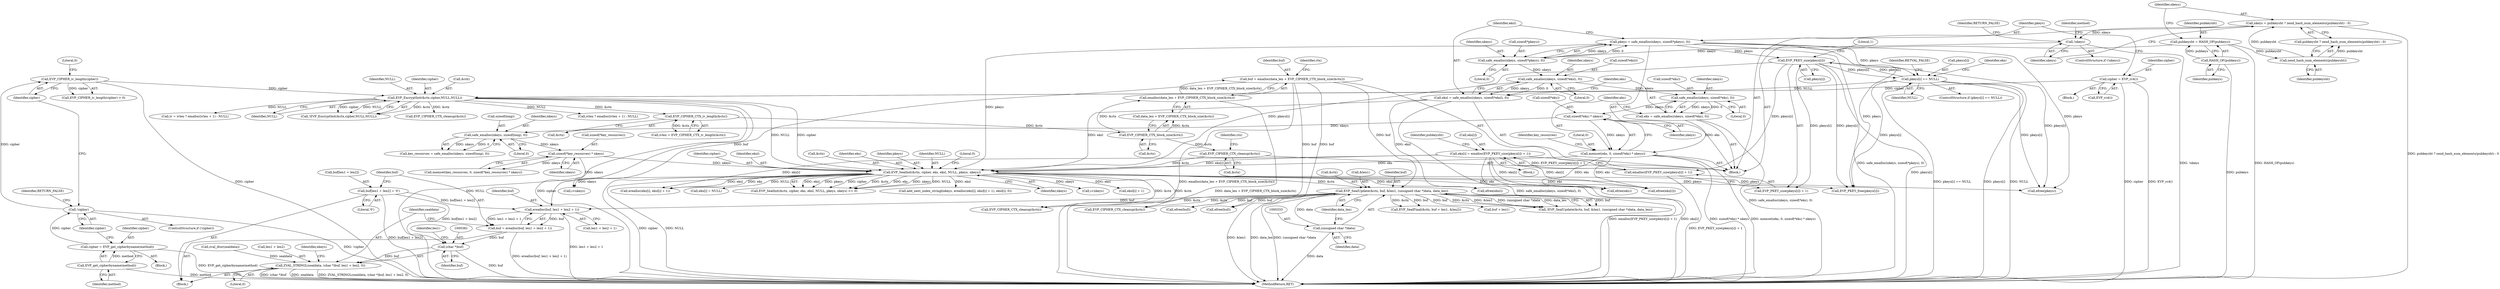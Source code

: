 digraph "0_php_89637c6b41b510c20d262c17483f582f115c66d6@API" {
"1000371" [label="(Call,erealloc(buf, len1 + len2 + 1))"];
"1000300" [label="(Call,buf = emalloc(data_len + EVP_CIPHER_CTX_block_size(&ctx)))"];
"1000302" [label="(Call,emalloc(data_len + EVP_CIPHER_CTX_block_size(&ctx)))"];
"1000305" [label="(Call,EVP_CIPHER_CTX_block_size(&ctx))"];
"1000288" [label="(Call,EVP_CIPHER_CTX_iv_length(&ctx))"];
"1000274" [label="(Call,EVP_EncryptInit(&ctx,cipher,NULL,NULL))"];
"1000177" [label="(Call,cipher = EVP_rc4())"];
"1000170" [label="(Call,EVP_CIPHER_iv_length(cipher))"];
"1000164" [label="(Call,!cipher)"];
"1000159" [label="(Call,cipher = EVP_get_cipherbyname(method))"];
"1000161" [label="(Call,EVP_get_cipherbyname(method))"];
"1000247" [label="(Call,pkeys[i] == NULL)"];
"1000180" [label="(Call,pkeys = safe_emalloc(nkeys, sizeof(*pkeys), 0))"];
"1000182" [label="(Call,safe_emalloc(nkeys, sizeof(*pkeys), 0))"];
"1000152" [label="(Call,!nkeys)"];
"1000144" [label="(Call,nkeys = pubkeysht ? zend_hash_num_elements(pubkeysht) : 0)"];
"1000148" [label="(Call,zend_hash_num_elements(pubkeysht))"];
"1000140" [label="(Call,pubkeysht = HASH_OF(pubkeys))"];
"1000142" [label="(Call,HASH_OF(pubkeys))"];
"1000261" [label="(Call,EVP_PKEY_size(pkeys[i]))"];
"1000326" [label="(Call,EVP_SealUpdate(&ctx, buf, &len1, (unsigned char *)data, data_len))"];
"1000314" [label="(Call,EVP_SealInit(&ctx, cipher, eks, eksl, NULL, pkeys, nkeys))"];
"1000308" [label="(Call,EVP_CIPHER_CTX_cleanup(&ctx))"];
"1000204" [label="(Call,memset(eks, 0, sizeof(*eks) * nkeys))"];
"1000196" [label="(Call,eks = safe_emalloc(nkeys, sizeof(*eks), 0))"];
"1000198" [label="(Call,safe_emalloc(nkeys, sizeof(*eks), 0))"];
"1000190" [label="(Call,safe_emalloc(nkeys, sizeof(*eksl), 0))"];
"1000207" [label="(Call,sizeof(*eks) * nkeys)"];
"1000255" [label="(Call,eks[i] = emalloc(EVP_PKEY_size(pkeys[i]) + 1))"];
"1000259" [label="(Call,emalloc(EVP_PKEY_size(pkeys[i]) + 1))"];
"1000188" [label="(Call,eksl = safe_emalloc(nkeys, sizeof(*eksl), 0))"];
"1000222" [label="(Call,sizeof(*key_resources) * nkeys)"];
"1000214" [label="(Call,safe_emalloc(nkeys, sizeof(long), 0))"];
"1000332" [label="(Call,(unsigned char *)data)"];
"1000362" [label="(Call,buf[len1 + len2] = '\0')"];
"1000369" [label="(Call,buf = erealloc(buf, len1 + len2 + 1))"];
"1000380" [label="(Call,(char *)buf)"];
"1000378" [label="(Call,ZVAL_STRINGL(sealdata, (char *)buf, len1 + len2, 0))"];
"1000310" [label="(Identifier,ctx)"];
"1000318" [label="(Identifier,eks)"];
"1000349" [label="(Call,EVP_CIPHER_CTX_cleanup(&ctx))"];
"1000416" [label="(Call,eksl[i] + 1)"];
"1000181" [label="(Identifier,pkeys)"];
"1000177" [label="(Call,cipher = EVP_rc4())"];
"1000321" [label="(Identifier,pkeys)"];
"1000384" [label="(Identifier,len1)"];
"1000325" [label="(Call,!EVP_SealUpdate(&ctx, buf, &len1, (unsigned char *)data, data_len))"];
"1000149" [label="(Identifier,pubkeysht)"];
"1000337" [label="(Call,EVP_SealFinal(&ctx, buf + len1, &len2))"];
"1000206" [label="(Literal,0)"];
"1000182" [label="(Call,safe_emalloc(nkeys, sizeof(*pkeys), 0))"];
"1000262" [label="(Call,pkeys[i])"];
"1000157" [label="(Identifier,method)"];
"1000259" [label="(Call,emalloc(EVP_PKEY_size(pkeys[i]) + 1))"];
"1000306" [label="(Call,&ctx)"];
"1000293" [label="(Call,ivlen ? emalloc(ivlen + 1) : NULL)"];
"1000313" [label="(Call,EVP_SealInit(&ctx, cipher, eks, eksl, NULL, pkeys, nkeys) <= 0)"];
"1000211" [label="(Identifier,nkeys)"];
"1000382" [label="(Identifier,buf)"];
"1000253" [label="(Identifier,RETVAL_FALSE)"];
"1000472" [label="(Call,i<nkeys)"];
"1000248" [label="(Call,pkeys[i])"];
"1000277" [label="(Identifier,cipher)"];
"1000219" [label="(Call,memset(key_resources, 0, sizeof(*key_resources) * nkeys))"];
"1000158" [label="(Block,)"];
"1000199" [label="(Identifier,nkeys)"];
"1000320" [label="(Identifier,NULL)"];
"1000286" [label="(Call,ivlen = EVP_CIPHER_CTX_iv_length(&ctx))"];
"1000495" [label="(Call,efree(eks[i]))"];
"1000159" [label="(Call,cipher = EVP_get_cipherbyname(method))"];
"1000183" [label="(Identifier,nkeys)"];
"1000204" [label="(Call,memset(eks, 0, sizeof(*eks) * nkeys))"];
"1000184" [label="(Call,sizeof(*pkeys))"];
"1000144" [label="(Call,nkeys = pubkeysht ? zend_hash_num_elements(pubkeysht) : 0)"];
"1000161" [label="(Call,EVP_get_cipherbyname(method))"];
"1000146" [label="(Call,pubkeysht ? zend_hash_num_elements(pubkeysht) : 0)"];
"1000323" [label="(Literal,0)"];
"1000425" [label="(Call,eks[i] = NULL)"];
"1000178" [label="(Identifier,cipher)"];
"1000226" [label="(Identifier,nkeys)"];
"1000369" [label="(Call,buf = erealloc(buf, len1 + len2 + 1))"];
"1000317" [label="(Identifier,cipher)"];
"1000410" [label="(Call,add_next_index_stringl(ekeys, erealloc(eks[i], eksl[i] + 1), eksl[i], 0))"];
"1000245" [label="(Block,)"];
"1000196" [label="(Call,eks = safe_emalloc(nkeys, sizeof(*eks), 0))"];
"1000203" [label="(Literal,0)"];
"1000255" [label="(Call,eks[i] = emalloc(EVP_PKEY_size(pkeys[i]) + 1))"];
"1000187" [label="(Literal,0)"];
"1000332" [label="(Call,(unsigned char *)data)"];
"1000265" [label="(Literal,1)"];
"1000190" [label="(Call,safe_emalloc(nkeys, sizeof(*eksl), 0))"];
"1000251" [label="(Identifier,NULL)"];
"1000302" [label="(Call,emalloc(data_len + EVP_CIPHER_CTX_block_size(&ctx)))"];
"1000160" [label="(Identifier,cipher)"];
"1000360" [label="(Call,zval_dtor(sealdata))"];
"1000153" [label="(Identifier,nkeys)"];
"1000167" [label="(Identifier,RETURN_FALSE)"];
"1000223" [label="(Call,sizeof(*key_resources))"];
"1000370" [label="(Identifier,buf)"];
"1000486" [label="(Call,EVP_PKEY_free(pkeys[i]))"];
"1000501" [label="(Call,efree(eksl))"];
"1000170" [label="(Call,EVP_CIPHER_iv_length(cipher))"];
"1000300" [label="(Call,buf = emalloc(data_len + EVP_CIPHER_CTX_block_size(&ctx)))"];
"1000288" [label="(Call,EVP_CIPHER_CTX_iv_length(&ctx))"];
"1000107" [label="(Block,)"];
"1000330" [label="(Call,&len1)"];
"1000291" [label="(Call,iv = ivlen ? emalloc(ivlen + 1) : NULL)"];
"1000180" [label="(Call,pkeys = safe_emalloc(nkeys, sizeof(*pkeys), 0))"];
"1000188" [label="(Call,eksl = safe_emalloc(nkeys, sizeof(*eksl), 0))"];
"1000373" [label="(Call,len1 + len2 + 1)"];
"1000215" [label="(Identifier,nkeys)"];
"1000208" [label="(Call,sizeof(*eks))"];
"1000388" [label="(Identifier,ekeys)"];
"1000275" [label="(Call,&ctx)"];
"1000368" [label="(Literal,'\0')"];
"1000218" [label="(Literal,0)"];
"1000314" [label="(Call,EVP_SealInit(&ctx, cipher, eks, eksl, NULL, pkeys, nkeys))"];
"1000386" [label="(Literal,0)"];
"1000362" [label="(Call,buf[len1 + len2] = '\0')"];
"1000347" [label="(Call,efree(buf))"];
"1000267" [label="(Identifier,pubkeysht)"];
"1000335" [label="(Identifier,data_len)"];
"1000279" [label="(Identifier,NULL)"];
"1000155" [label="(Identifier,RETURN_FALSE)"];
"1000213" [label="(Identifier,key_resources)"];
"1000145" [label="(Identifier,nkeys)"];
"1000319" [label="(Identifier,eksl)"];
"1000315" [label="(Call,&ctx)"];
"1000200" [label="(Call,sizeof(*eks))"];
"1000162" [label="(Identifier,method)"];
"1000503" [label="(Call,efree(pkeys))"];
"1000261" [label="(Call,EVP_PKEY_size(pkeys[i]))"];
"1000359" [label="(Block,)"];
"1000212" [label="(Call,key_resources = safe_emalloc(nkeys, sizeof(long), 0))"];
"1000301" [label="(Identifier,buf)"];
"1000152" [label="(Call,!nkeys)"];
"1000303" [label="(Call,data_len + EVP_CIPHER_CTX_block_size(&ctx))"];
"1000334" [label="(Identifier,data)"];
"1000273" [label="(Call,!EVP_EncryptInit(&ctx,cipher,NULL,NULL))"];
"1000164" [label="(Call,!cipher)"];
"1000412" [label="(Call,erealloc(eks[i], eksl[i] + 1))"];
"1000195" [label="(Literal,0)"];
"1000205" [label="(Identifier,eks)"];
"1000247" [label="(Call,pkeys[i] == NULL)"];
"1000316" [label="(Identifier,ctx)"];
"1000140" [label="(Call,pubkeysht = HASH_OF(pubkeys))"];
"1000192" [label="(Call,sizeof(*eksl))"];
"1000179" [label="(Call,EVP_rc4())"];
"1000169" [label="(Call,EVP_CIPHER_iv_length(cipher) > 0)"];
"1000222" [label="(Call,sizeof(*key_resources) * nkeys)"];
"1000207" [label="(Call,sizeof(*eks) * nkeys)"];
"1000216" [label="(Call,sizeof(long))"];
"1000458" [label="(Call,efree(buf))"];
"1000309" [label="(Call,&ctx)"];
"1000278" [label="(Identifier,NULL)"];
"1000260" [label="(Call,EVP_PKEY_size(pkeys[i]) + 1)"];
"1000379" [label="(Identifier,sealdata)"];
"1000329" [label="(Identifier,buf)"];
"1000305" [label="(Call,EVP_CIPHER_CTX_block_size(&ctx))"];
"1000256" [label="(Call,eks[i])"];
"1000171" [label="(Identifier,cipher)"];
"1000372" [label="(Identifier,buf)"];
"1000499" [label="(Call,efree(eks))"];
"1000340" [label="(Call,buf + len1)"];
"1000507" [label="(MethodReturn,RET)"];
"1000322" [label="(Identifier,nkeys)"];
"1000172" [label="(Literal,0)"];
"1000246" [label="(ControlStructure,if (pkeys[i] == NULL))"];
"1000198" [label="(Call,safe_emalloc(nkeys, sizeof(*eks), 0))"];
"1000141" [label="(Identifier,pubkeysht)"];
"1000163" [label="(ControlStructure,if (!cipher))"];
"1000257" [label="(Identifier,eks)"];
"1000326" [label="(Call,EVP_SealUpdate(&ctx, buf, &len1, (unsigned char *)data, data_len))"];
"1000148" [label="(Call,zend_hash_num_elements(pubkeysht))"];
"1000176" [label="(Block,)"];
"1000363" [label="(Call,buf[len1 + len2])"];
"1000371" [label="(Call,erealloc(buf, len1 + len2 + 1))"];
"1000197" [label="(Identifier,eks)"];
"1000378" [label="(Call,ZVAL_STRINGL(sealdata, (char *)buf, len1 + len2, 0))"];
"1000464" [label="(Call,EVP_CIPHER_CTX_cleanup(&ctx))"];
"1000380" [label="(Call,(char *)buf)"];
"1000189" [label="(Identifier,eksl)"];
"1000151" [label="(ControlStructure,if (!nkeys))"];
"1000214" [label="(Call,safe_emalloc(nkeys, sizeof(long), 0))"];
"1000142" [label="(Call,HASH_OF(pubkeys))"];
"1000143" [label="(Identifier,pubkeys)"];
"1000395" [label="(Call,i<nkeys)"];
"1000383" [label="(Call,len1 + len2)"];
"1000327" [label="(Call,&ctx)"];
"1000308" [label="(Call,EVP_CIPHER_CTX_cleanup(&ctx))"];
"1000165" [label="(Identifier,cipher)"];
"1000289" [label="(Call,&ctx)"];
"1000274" [label="(Call,EVP_EncryptInit(&ctx,cipher,NULL,NULL))"];
"1000191" [label="(Identifier,nkeys)"];
"1000282" [label="(Call,EVP_CIPHER_CTX_cleanup(&ctx))"];
"1000371" -> "1000369"  [label="AST: "];
"1000371" -> "1000373"  [label="CFG: "];
"1000372" -> "1000371"  [label="AST: "];
"1000373" -> "1000371"  [label="AST: "];
"1000369" -> "1000371"  [label="CFG: "];
"1000371" -> "1000507"  [label="DDG: len1 + len2 + 1"];
"1000371" -> "1000369"  [label="DDG: buf"];
"1000371" -> "1000369"  [label="DDG: len1 + len2 + 1"];
"1000300" -> "1000371"  [label="DDG: buf"];
"1000326" -> "1000371"  [label="DDG: buf"];
"1000362" -> "1000371"  [label="DDG: buf[len1 + len2]"];
"1000300" -> "1000107"  [label="AST: "];
"1000300" -> "1000302"  [label="CFG: "];
"1000301" -> "1000300"  [label="AST: "];
"1000302" -> "1000300"  [label="AST: "];
"1000310" -> "1000300"  [label="CFG: "];
"1000300" -> "1000507"  [label="DDG: emalloc(data_len + EVP_CIPHER_CTX_block_size(&ctx))"];
"1000302" -> "1000300"  [label="DDG: data_len + EVP_CIPHER_CTX_block_size(&ctx)"];
"1000300" -> "1000326"  [label="DDG: buf"];
"1000300" -> "1000347"  [label="DDG: buf"];
"1000300" -> "1000458"  [label="DDG: buf"];
"1000302" -> "1000303"  [label="CFG: "];
"1000303" -> "1000302"  [label="AST: "];
"1000302" -> "1000507"  [label="DDG: data_len + EVP_CIPHER_CTX_block_size(&ctx)"];
"1000305" -> "1000302"  [label="DDG: &ctx"];
"1000305" -> "1000303"  [label="AST: "];
"1000305" -> "1000306"  [label="CFG: "];
"1000306" -> "1000305"  [label="AST: "];
"1000303" -> "1000305"  [label="CFG: "];
"1000305" -> "1000303"  [label="DDG: &ctx"];
"1000288" -> "1000305"  [label="DDG: &ctx"];
"1000305" -> "1000308"  [label="DDG: &ctx"];
"1000288" -> "1000286"  [label="AST: "];
"1000288" -> "1000289"  [label="CFG: "];
"1000289" -> "1000288"  [label="AST: "];
"1000286" -> "1000288"  [label="CFG: "];
"1000288" -> "1000286"  [label="DDG: &ctx"];
"1000274" -> "1000288"  [label="DDG: &ctx"];
"1000274" -> "1000273"  [label="AST: "];
"1000274" -> "1000279"  [label="CFG: "];
"1000275" -> "1000274"  [label="AST: "];
"1000277" -> "1000274"  [label="AST: "];
"1000278" -> "1000274"  [label="AST: "];
"1000279" -> "1000274"  [label="AST: "];
"1000273" -> "1000274"  [label="CFG: "];
"1000274" -> "1000507"  [label="DDG: NULL"];
"1000274" -> "1000507"  [label="DDG: cipher"];
"1000274" -> "1000273"  [label="DDG: &ctx"];
"1000274" -> "1000273"  [label="DDG: cipher"];
"1000274" -> "1000273"  [label="DDG: NULL"];
"1000177" -> "1000274"  [label="DDG: cipher"];
"1000170" -> "1000274"  [label="DDG: cipher"];
"1000247" -> "1000274"  [label="DDG: NULL"];
"1000274" -> "1000282"  [label="DDG: &ctx"];
"1000274" -> "1000291"  [label="DDG: NULL"];
"1000274" -> "1000293"  [label="DDG: NULL"];
"1000274" -> "1000314"  [label="DDG: cipher"];
"1000274" -> "1000314"  [label="DDG: NULL"];
"1000177" -> "1000176"  [label="AST: "];
"1000177" -> "1000179"  [label="CFG: "];
"1000178" -> "1000177"  [label="AST: "];
"1000179" -> "1000177"  [label="AST: "];
"1000181" -> "1000177"  [label="CFG: "];
"1000177" -> "1000507"  [label="DDG: cipher"];
"1000177" -> "1000507"  [label="DDG: EVP_rc4()"];
"1000170" -> "1000169"  [label="AST: "];
"1000170" -> "1000171"  [label="CFG: "];
"1000171" -> "1000170"  [label="AST: "];
"1000172" -> "1000170"  [label="CFG: "];
"1000170" -> "1000507"  [label="DDG: cipher"];
"1000170" -> "1000169"  [label="DDG: cipher"];
"1000164" -> "1000170"  [label="DDG: cipher"];
"1000164" -> "1000163"  [label="AST: "];
"1000164" -> "1000165"  [label="CFG: "];
"1000165" -> "1000164"  [label="AST: "];
"1000167" -> "1000164"  [label="CFG: "];
"1000171" -> "1000164"  [label="CFG: "];
"1000164" -> "1000507"  [label="DDG: !cipher"];
"1000159" -> "1000164"  [label="DDG: cipher"];
"1000159" -> "1000158"  [label="AST: "];
"1000159" -> "1000161"  [label="CFG: "];
"1000160" -> "1000159"  [label="AST: "];
"1000161" -> "1000159"  [label="AST: "];
"1000165" -> "1000159"  [label="CFG: "];
"1000159" -> "1000507"  [label="DDG: EVP_get_cipherbyname(method)"];
"1000161" -> "1000159"  [label="DDG: method"];
"1000161" -> "1000162"  [label="CFG: "];
"1000162" -> "1000161"  [label="AST: "];
"1000161" -> "1000507"  [label="DDG: method"];
"1000247" -> "1000246"  [label="AST: "];
"1000247" -> "1000251"  [label="CFG: "];
"1000248" -> "1000247"  [label="AST: "];
"1000251" -> "1000247"  [label="AST: "];
"1000253" -> "1000247"  [label="CFG: "];
"1000257" -> "1000247"  [label="CFG: "];
"1000247" -> "1000507"  [label="DDG: pkeys[i]"];
"1000247" -> "1000507"  [label="DDG: NULL"];
"1000247" -> "1000507"  [label="DDG: pkeys[i] == NULL"];
"1000180" -> "1000247"  [label="DDG: pkeys"];
"1000261" -> "1000247"  [label="DDG: pkeys[i]"];
"1000247" -> "1000261"  [label="DDG: pkeys[i]"];
"1000247" -> "1000486"  [label="DDG: pkeys[i]"];
"1000247" -> "1000503"  [label="DDG: pkeys[i]"];
"1000180" -> "1000107"  [label="AST: "];
"1000180" -> "1000182"  [label="CFG: "];
"1000181" -> "1000180"  [label="AST: "];
"1000182" -> "1000180"  [label="AST: "];
"1000189" -> "1000180"  [label="CFG: "];
"1000180" -> "1000507"  [label="DDG: safe_emalloc(nkeys, sizeof(*pkeys), 0)"];
"1000182" -> "1000180"  [label="DDG: nkeys"];
"1000182" -> "1000180"  [label="DDG: 0"];
"1000180" -> "1000261"  [label="DDG: pkeys"];
"1000180" -> "1000314"  [label="DDG: pkeys"];
"1000180" -> "1000486"  [label="DDG: pkeys"];
"1000180" -> "1000503"  [label="DDG: pkeys"];
"1000182" -> "1000187"  [label="CFG: "];
"1000183" -> "1000182"  [label="AST: "];
"1000184" -> "1000182"  [label="AST: "];
"1000187" -> "1000182"  [label="AST: "];
"1000152" -> "1000182"  [label="DDG: nkeys"];
"1000182" -> "1000190"  [label="DDG: nkeys"];
"1000152" -> "1000151"  [label="AST: "];
"1000152" -> "1000153"  [label="CFG: "];
"1000153" -> "1000152"  [label="AST: "];
"1000155" -> "1000152"  [label="CFG: "];
"1000157" -> "1000152"  [label="CFG: "];
"1000152" -> "1000507"  [label="DDG: !nkeys"];
"1000144" -> "1000152"  [label="DDG: nkeys"];
"1000144" -> "1000107"  [label="AST: "];
"1000144" -> "1000146"  [label="CFG: "];
"1000145" -> "1000144"  [label="AST: "];
"1000146" -> "1000144"  [label="AST: "];
"1000153" -> "1000144"  [label="CFG: "];
"1000144" -> "1000507"  [label="DDG: pubkeysht ? zend_hash_num_elements(pubkeysht) : 0"];
"1000148" -> "1000144"  [label="DDG: pubkeysht"];
"1000148" -> "1000146"  [label="AST: "];
"1000148" -> "1000149"  [label="CFG: "];
"1000149" -> "1000148"  [label="AST: "];
"1000146" -> "1000148"  [label="CFG: "];
"1000148" -> "1000146"  [label="DDG: pubkeysht"];
"1000140" -> "1000148"  [label="DDG: pubkeysht"];
"1000140" -> "1000107"  [label="AST: "];
"1000140" -> "1000142"  [label="CFG: "];
"1000141" -> "1000140"  [label="AST: "];
"1000142" -> "1000140"  [label="AST: "];
"1000145" -> "1000140"  [label="CFG: "];
"1000140" -> "1000507"  [label="DDG: HASH_OF(pubkeys)"];
"1000142" -> "1000140"  [label="DDG: pubkeys"];
"1000142" -> "1000143"  [label="CFG: "];
"1000143" -> "1000142"  [label="AST: "];
"1000142" -> "1000507"  [label="DDG: pubkeys"];
"1000261" -> "1000260"  [label="AST: "];
"1000261" -> "1000262"  [label="CFG: "];
"1000262" -> "1000261"  [label="AST: "];
"1000265" -> "1000261"  [label="CFG: "];
"1000261" -> "1000507"  [label="DDG: pkeys[i]"];
"1000261" -> "1000259"  [label="DDG: pkeys[i]"];
"1000261" -> "1000260"  [label="DDG: pkeys[i]"];
"1000261" -> "1000314"  [label="DDG: pkeys[i]"];
"1000261" -> "1000486"  [label="DDG: pkeys[i]"];
"1000261" -> "1000503"  [label="DDG: pkeys[i]"];
"1000326" -> "1000325"  [label="AST: "];
"1000326" -> "1000335"  [label="CFG: "];
"1000327" -> "1000326"  [label="AST: "];
"1000329" -> "1000326"  [label="AST: "];
"1000330" -> "1000326"  [label="AST: "];
"1000332" -> "1000326"  [label="AST: "];
"1000335" -> "1000326"  [label="AST: "];
"1000325" -> "1000326"  [label="CFG: "];
"1000326" -> "1000507"  [label="DDG: (unsigned char *)data"];
"1000326" -> "1000507"  [label="DDG: &len1"];
"1000326" -> "1000507"  [label="DDG: data_len"];
"1000326" -> "1000325"  [label="DDG: buf"];
"1000326" -> "1000325"  [label="DDG: &ctx"];
"1000326" -> "1000325"  [label="DDG: &len1"];
"1000326" -> "1000325"  [label="DDG: (unsigned char *)data"];
"1000326" -> "1000325"  [label="DDG: data_len"];
"1000314" -> "1000326"  [label="DDG: &ctx"];
"1000332" -> "1000326"  [label="DDG: data"];
"1000326" -> "1000337"  [label="DDG: &ctx"];
"1000326" -> "1000337"  [label="DDG: buf"];
"1000326" -> "1000340"  [label="DDG: buf"];
"1000326" -> "1000347"  [label="DDG: buf"];
"1000326" -> "1000349"  [label="DDG: &ctx"];
"1000326" -> "1000458"  [label="DDG: buf"];
"1000326" -> "1000464"  [label="DDG: &ctx"];
"1000314" -> "1000313"  [label="AST: "];
"1000314" -> "1000322"  [label="CFG: "];
"1000315" -> "1000314"  [label="AST: "];
"1000317" -> "1000314"  [label="AST: "];
"1000318" -> "1000314"  [label="AST: "];
"1000319" -> "1000314"  [label="AST: "];
"1000320" -> "1000314"  [label="AST: "];
"1000321" -> "1000314"  [label="AST: "];
"1000322" -> "1000314"  [label="AST: "];
"1000323" -> "1000314"  [label="CFG: "];
"1000314" -> "1000507"  [label="DDG: NULL"];
"1000314" -> "1000507"  [label="DDG: cipher"];
"1000314" -> "1000313"  [label="DDG: eksl"];
"1000314" -> "1000313"  [label="DDG: pkeys"];
"1000314" -> "1000313"  [label="DDG: cipher"];
"1000314" -> "1000313"  [label="DDG: &ctx"];
"1000314" -> "1000313"  [label="DDG: eks"];
"1000314" -> "1000313"  [label="DDG: nkeys"];
"1000314" -> "1000313"  [label="DDG: NULL"];
"1000308" -> "1000314"  [label="DDG: &ctx"];
"1000204" -> "1000314"  [label="DDG: eks"];
"1000255" -> "1000314"  [label="DDG: eks[i]"];
"1000188" -> "1000314"  [label="DDG: eksl"];
"1000222" -> "1000314"  [label="DDG: nkeys"];
"1000314" -> "1000349"  [label="DDG: &ctx"];
"1000314" -> "1000395"  [label="DDG: nkeys"];
"1000314" -> "1000412"  [label="DDG: eks"];
"1000314" -> "1000412"  [label="DDG: eksl"];
"1000314" -> "1000416"  [label="DDG: eksl"];
"1000314" -> "1000410"  [label="DDG: eksl"];
"1000314" -> "1000425"  [label="DDG: NULL"];
"1000314" -> "1000464"  [label="DDG: &ctx"];
"1000314" -> "1000472"  [label="DDG: nkeys"];
"1000314" -> "1000486"  [label="DDG: pkeys"];
"1000314" -> "1000495"  [label="DDG: eks"];
"1000314" -> "1000499"  [label="DDG: eks"];
"1000314" -> "1000501"  [label="DDG: eksl"];
"1000314" -> "1000503"  [label="DDG: pkeys"];
"1000308" -> "1000107"  [label="AST: "];
"1000308" -> "1000309"  [label="CFG: "];
"1000309" -> "1000308"  [label="AST: "];
"1000316" -> "1000308"  [label="CFG: "];
"1000204" -> "1000107"  [label="AST: "];
"1000204" -> "1000207"  [label="CFG: "];
"1000205" -> "1000204"  [label="AST: "];
"1000206" -> "1000204"  [label="AST: "];
"1000207" -> "1000204"  [label="AST: "];
"1000213" -> "1000204"  [label="CFG: "];
"1000204" -> "1000507"  [label="DDG: sizeof(*eks) * nkeys"];
"1000204" -> "1000507"  [label="DDG: memset(eks, 0, sizeof(*eks) * nkeys)"];
"1000196" -> "1000204"  [label="DDG: eks"];
"1000207" -> "1000204"  [label="DDG: nkeys"];
"1000204" -> "1000495"  [label="DDG: eks"];
"1000204" -> "1000499"  [label="DDG: eks"];
"1000196" -> "1000107"  [label="AST: "];
"1000196" -> "1000198"  [label="CFG: "];
"1000197" -> "1000196"  [label="AST: "];
"1000198" -> "1000196"  [label="AST: "];
"1000205" -> "1000196"  [label="CFG: "];
"1000196" -> "1000507"  [label="DDG: safe_emalloc(nkeys, sizeof(*eks), 0)"];
"1000198" -> "1000196"  [label="DDG: nkeys"];
"1000198" -> "1000196"  [label="DDG: 0"];
"1000198" -> "1000203"  [label="CFG: "];
"1000199" -> "1000198"  [label="AST: "];
"1000200" -> "1000198"  [label="AST: "];
"1000203" -> "1000198"  [label="AST: "];
"1000190" -> "1000198"  [label="DDG: nkeys"];
"1000198" -> "1000207"  [label="DDG: nkeys"];
"1000190" -> "1000188"  [label="AST: "];
"1000190" -> "1000195"  [label="CFG: "];
"1000191" -> "1000190"  [label="AST: "];
"1000192" -> "1000190"  [label="AST: "];
"1000195" -> "1000190"  [label="AST: "];
"1000188" -> "1000190"  [label="CFG: "];
"1000190" -> "1000188"  [label="DDG: nkeys"];
"1000190" -> "1000188"  [label="DDG: 0"];
"1000207" -> "1000211"  [label="CFG: "];
"1000208" -> "1000207"  [label="AST: "];
"1000211" -> "1000207"  [label="AST: "];
"1000207" -> "1000214"  [label="DDG: nkeys"];
"1000255" -> "1000245"  [label="AST: "];
"1000255" -> "1000259"  [label="CFG: "];
"1000256" -> "1000255"  [label="AST: "];
"1000259" -> "1000255"  [label="AST: "];
"1000267" -> "1000255"  [label="CFG: "];
"1000255" -> "1000507"  [label="DDG: emalloc(EVP_PKEY_size(pkeys[i]) + 1)"];
"1000255" -> "1000507"  [label="DDG: eks[i]"];
"1000259" -> "1000255"  [label="DDG: EVP_PKEY_size(pkeys[i]) + 1"];
"1000255" -> "1000412"  [label="DDG: eks[i]"];
"1000255" -> "1000495"  [label="DDG: eks[i]"];
"1000255" -> "1000499"  [label="DDG: eks[i]"];
"1000259" -> "1000260"  [label="CFG: "];
"1000260" -> "1000259"  [label="AST: "];
"1000259" -> "1000507"  [label="DDG: EVP_PKEY_size(pkeys[i]) + 1"];
"1000188" -> "1000107"  [label="AST: "];
"1000189" -> "1000188"  [label="AST: "];
"1000197" -> "1000188"  [label="CFG: "];
"1000188" -> "1000507"  [label="DDG: safe_emalloc(nkeys, sizeof(*eksl), 0)"];
"1000188" -> "1000501"  [label="DDG: eksl"];
"1000222" -> "1000219"  [label="AST: "];
"1000222" -> "1000226"  [label="CFG: "];
"1000223" -> "1000222"  [label="AST: "];
"1000226" -> "1000222"  [label="AST: "];
"1000219" -> "1000222"  [label="CFG: "];
"1000222" -> "1000219"  [label="DDG: nkeys"];
"1000214" -> "1000222"  [label="DDG: nkeys"];
"1000222" -> "1000472"  [label="DDG: nkeys"];
"1000214" -> "1000212"  [label="AST: "];
"1000214" -> "1000218"  [label="CFG: "];
"1000215" -> "1000214"  [label="AST: "];
"1000216" -> "1000214"  [label="AST: "];
"1000218" -> "1000214"  [label="AST: "];
"1000212" -> "1000214"  [label="CFG: "];
"1000214" -> "1000212"  [label="DDG: nkeys"];
"1000214" -> "1000212"  [label="DDG: 0"];
"1000332" -> "1000334"  [label="CFG: "];
"1000333" -> "1000332"  [label="AST: "];
"1000334" -> "1000332"  [label="AST: "];
"1000335" -> "1000332"  [label="CFG: "];
"1000332" -> "1000507"  [label="DDG: data"];
"1000362" -> "1000359"  [label="AST: "];
"1000362" -> "1000368"  [label="CFG: "];
"1000363" -> "1000362"  [label="AST: "];
"1000368" -> "1000362"  [label="AST: "];
"1000370" -> "1000362"  [label="CFG: "];
"1000362" -> "1000507"  [label="DDG: buf[len1 + len2]"];
"1000362" -> "1000380"  [label="DDG: buf[len1 + len2]"];
"1000369" -> "1000359"  [label="AST: "];
"1000370" -> "1000369"  [label="AST: "];
"1000379" -> "1000369"  [label="CFG: "];
"1000369" -> "1000507"  [label="DDG: erealloc(buf, len1 + len2 + 1)"];
"1000369" -> "1000380"  [label="DDG: buf"];
"1000380" -> "1000378"  [label="AST: "];
"1000380" -> "1000382"  [label="CFG: "];
"1000381" -> "1000380"  [label="AST: "];
"1000382" -> "1000380"  [label="AST: "];
"1000384" -> "1000380"  [label="CFG: "];
"1000380" -> "1000507"  [label="DDG: buf"];
"1000380" -> "1000378"  [label="DDG: buf"];
"1000378" -> "1000359"  [label="AST: "];
"1000378" -> "1000386"  [label="CFG: "];
"1000379" -> "1000378"  [label="AST: "];
"1000383" -> "1000378"  [label="AST: "];
"1000386" -> "1000378"  [label="AST: "];
"1000388" -> "1000378"  [label="CFG: "];
"1000378" -> "1000507"  [label="DDG: (char *)buf"];
"1000378" -> "1000507"  [label="DDG: sealdata"];
"1000378" -> "1000507"  [label="DDG: ZVAL_STRINGL(sealdata, (char *)buf, len1 + len2, 0)"];
"1000360" -> "1000378"  [label="DDG: sealdata"];
}
